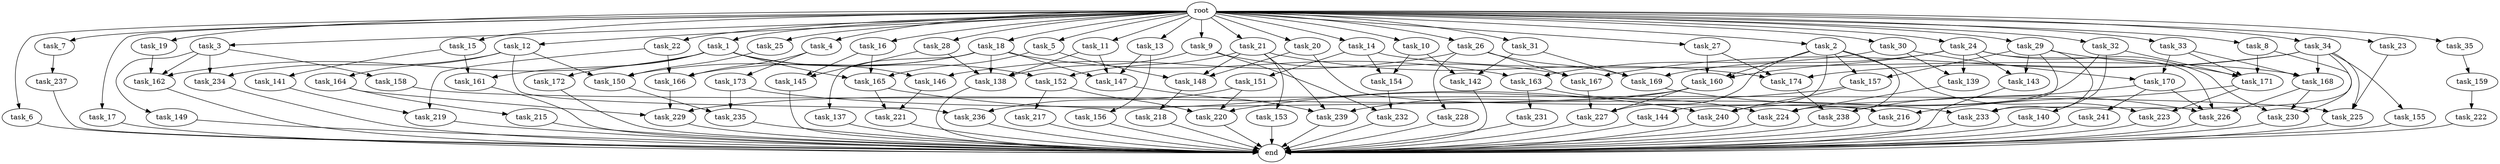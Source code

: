 digraph G {
  root [size="0.000000"];
  task_1 [size="1.024000"];
  task_2 [size="1.024000"];
  task_3 [size="1.024000"];
  task_4 [size="1.024000"];
  task_5 [size="1.024000"];
  task_6 [size="1.024000"];
  task_7 [size="1.024000"];
  task_8 [size="1.024000"];
  task_9 [size="1.024000"];
  task_10 [size="1.024000"];
  task_11 [size="1.024000"];
  task_12 [size="1.024000"];
  task_13 [size="1.024000"];
  task_14 [size="1.024000"];
  task_15 [size="1.024000"];
  task_16 [size="1.024000"];
  task_17 [size="1.024000"];
  task_18 [size="1.024000"];
  task_19 [size="1.024000"];
  task_20 [size="1.024000"];
  task_21 [size="1.024000"];
  task_22 [size="1.024000"];
  task_23 [size="1.024000"];
  task_24 [size="1.024000"];
  task_25 [size="1.024000"];
  task_26 [size="1.024000"];
  task_27 [size="1.024000"];
  task_28 [size="1.024000"];
  task_29 [size="1.024000"];
  task_30 [size="1.024000"];
  task_31 [size="1.024000"];
  task_32 [size="1.024000"];
  task_33 [size="1.024000"];
  task_34 [size="1.024000"];
  task_35 [size="1.024000"];
  task_137 [size="858993459.200000"];
  task_138 [size="1915555414.016000"];
  task_139 [size="446676598.784000"];
  task_140 [size="695784701.952000"];
  task_141 [size="214748364.800000"];
  task_142 [size="936302870.528000"];
  task_143 [size="996432412.672000"];
  task_144 [size="214748364.800000"];
  task_145 [size="841813590.016000"];
  task_146 [size="1554778161.152000"];
  task_147 [size="1769526525.952000"];
  task_148 [size="146028888.064000"];
  task_149 [size="549755813.888000"];
  task_150 [size="2027224563.712000"];
  task_151 [size="309237645.312000"];
  task_152 [size="730144440.320000"];
  task_153 [size="34359738.368000"];
  task_154 [size="1168231104.512000"];
  task_155 [size="77309411.328000"];
  task_156 [size="695784701.952000"];
  task_157 [size="1073741824.000000"];
  task_158 [size="549755813.888000"];
  task_159 [size="695784701.952000"];
  task_160 [size="773094113.280000"];
  task_161 [size="910533066.752000"];
  task_162 [size="1322849927.168000"];
  task_163 [size="1168231104.512000"];
  task_164 [size="858993459.200000"];
  task_165 [size="1151051235.328000"];
  task_166 [size="1632087572.480000"];
  task_167 [size="1357209665.536000"];
  task_168 [size="463856467.968000"];
  task_169 [size="1073741824.000000"];
  task_170 [size="386547056.640000"];
  task_171 [size="1666447310.848000"];
  task_172 [size="695784701.952000"];
  task_173 [size="77309411.328000"];
  task_174 [size="532575944.704000"];
  task_215 [size="549755813.888000"];
  task_216 [size="936302870.528000"];
  task_217 [size="695784701.952000"];
  task_218 [size="858993459.200000"];
  task_219 [size="773094113.280000"];
  task_220 [size="1322849927.168000"];
  task_221 [size="635655159.808000"];
  task_222 [size="420906795.008000"];
  task_223 [size="1073741824.000000"];
  task_224 [size="2078764171.264000"];
  task_225 [size="1047972020.224000"];
  task_226 [size="901943132.160000"];
  task_227 [size="386547056.640000"];
  task_228 [size="858993459.200000"];
  task_229 [size="1443109011.456000"];
  task_230 [size="481036337.152000"];
  task_231 [size="309237645.312000"];
  task_232 [size="970662608.896000"];
  task_233 [size="1486058684.416000"];
  task_234 [size="1408749273.088000"];
  task_235 [size="627065225.216000"];
  task_236 [size="1408749273.088000"];
  task_237 [size="77309411.328000"];
  task_238 [size="455266533.376000"];
  task_239 [size="377957122.048000"];
  task_240 [size="1194000908.288000"];
  task_241 [size="420906795.008000"];
  end [size="0.000000"];

  root -> task_1 [size="1.000000"];
  root -> task_2 [size="1.000000"];
  root -> task_3 [size="1.000000"];
  root -> task_4 [size="1.000000"];
  root -> task_5 [size="1.000000"];
  root -> task_6 [size="1.000000"];
  root -> task_7 [size="1.000000"];
  root -> task_8 [size="1.000000"];
  root -> task_9 [size="1.000000"];
  root -> task_10 [size="1.000000"];
  root -> task_11 [size="1.000000"];
  root -> task_12 [size="1.000000"];
  root -> task_13 [size="1.000000"];
  root -> task_14 [size="1.000000"];
  root -> task_15 [size="1.000000"];
  root -> task_16 [size="1.000000"];
  root -> task_17 [size="1.000000"];
  root -> task_18 [size="1.000000"];
  root -> task_19 [size="1.000000"];
  root -> task_20 [size="1.000000"];
  root -> task_21 [size="1.000000"];
  root -> task_22 [size="1.000000"];
  root -> task_23 [size="1.000000"];
  root -> task_24 [size="1.000000"];
  root -> task_25 [size="1.000000"];
  root -> task_26 [size="1.000000"];
  root -> task_27 [size="1.000000"];
  root -> task_28 [size="1.000000"];
  root -> task_29 [size="1.000000"];
  root -> task_30 [size="1.000000"];
  root -> task_31 [size="1.000000"];
  root -> task_32 [size="1.000000"];
  root -> task_33 [size="1.000000"];
  root -> task_34 [size="1.000000"];
  root -> task_35 [size="1.000000"];
  task_1 -> task_146 [size="679477248.000000"];
  task_1 -> task_152 [size="679477248.000000"];
  task_1 -> task_161 [size="679477248.000000"];
  task_1 -> task_162 [size="679477248.000000"];
  task_1 -> task_165 [size="679477248.000000"];
  task_1 -> task_172 [size="679477248.000000"];
  task_2 -> task_144 [size="209715200.000000"];
  task_2 -> task_157 [size="209715200.000000"];
  task_2 -> task_160 [size="209715200.000000"];
  task_2 -> task_223 [size="209715200.000000"];
  task_2 -> task_224 [size="209715200.000000"];
  task_2 -> task_227 [size="209715200.000000"];
  task_3 -> task_149 [size="536870912.000000"];
  task_3 -> task_158 [size="536870912.000000"];
  task_3 -> task_162 [size="536870912.000000"];
  task_3 -> task_234 [size="536870912.000000"];
  task_4 -> task_166 [size="75497472.000000"];
  task_4 -> task_173 [size="75497472.000000"];
  task_5 -> task_148 [size="33554432.000000"];
  task_5 -> task_165 [size="33554432.000000"];
  task_6 -> end [size="1.000000"];
  task_7 -> task_237 [size="75497472.000000"];
  task_8 -> task_171 [size="33554432.000000"];
  task_8 -> task_230 [size="33554432.000000"];
  task_9 -> task_138 [size="411041792.000000"];
  task_9 -> task_167 [size="411041792.000000"];
  task_9 -> task_232 [size="411041792.000000"];
  task_10 -> task_142 [size="838860800.000000"];
  task_10 -> task_154 [size="838860800.000000"];
  task_11 -> task_138 [size="209715200.000000"];
  task_11 -> task_147 [size="209715200.000000"];
  task_12 -> task_150 [size="838860800.000000"];
  task_12 -> task_164 [size="838860800.000000"];
  task_12 -> task_234 [size="838860800.000000"];
  task_12 -> task_236 [size="838860800.000000"];
  task_13 -> task_147 [size="679477248.000000"];
  task_13 -> task_156 [size="679477248.000000"];
  task_14 -> task_151 [size="301989888.000000"];
  task_14 -> task_154 [size="301989888.000000"];
  task_14 -> task_168 [size="301989888.000000"];
  task_15 -> task_141 [size="209715200.000000"];
  task_15 -> task_161 [size="209715200.000000"];
  task_16 -> task_145 [size="411041792.000000"];
  task_16 -> task_165 [size="411041792.000000"];
  task_17 -> end [size="1.000000"];
  task_18 -> task_137 [size="838860800.000000"];
  task_18 -> task_138 [size="838860800.000000"];
  task_18 -> task_147 [size="838860800.000000"];
  task_18 -> task_150 [size="838860800.000000"];
  task_18 -> task_163 [size="838860800.000000"];
  task_18 -> task_166 [size="838860800.000000"];
  task_19 -> task_162 [size="75497472.000000"];
  task_20 -> task_148 [size="75497472.000000"];
  task_20 -> task_216 [size="75497472.000000"];
  task_21 -> task_148 [size="33554432.000000"];
  task_21 -> task_152 [size="33554432.000000"];
  task_21 -> task_153 [size="33554432.000000"];
  task_21 -> task_174 [size="33554432.000000"];
  task_21 -> task_239 [size="33554432.000000"];
  task_22 -> task_166 [size="679477248.000000"];
  task_22 -> task_219 [size="679477248.000000"];
  task_23 -> task_225 [size="411041792.000000"];
  task_24 -> task_139 [size="134217728.000000"];
  task_24 -> task_143 [size="134217728.000000"];
  task_24 -> task_160 [size="134217728.000000"];
  task_24 -> task_169 [size="134217728.000000"];
  task_24 -> task_226 [size="134217728.000000"];
  task_24 -> task_230 [size="134217728.000000"];
  task_25 -> task_150 [size="301989888.000000"];
  task_26 -> task_146 [size="838860800.000000"];
  task_26 -> task_167 [size="838860800.000000"];
  task_26 -> task_169 [size="838860800.000000"];
  task_26 -> task_228 [size="838860800.000000"];
  task_27 -> task_160 [size="411041792.000000"];
  task_27 -> task_174 [size="411041792.000000"];
  task_28 -> task_138 [size="411041792.000000"];
  task_28 -> task_145 [size="411041792.000000"];
  task_29 -> task_143 [size="838860800.000000"];
  task_29 -> task_157 [size="838860800.000000"];
  task_29 -> task_171 [size="838860800.000000"];
  task_29 -> task_224 [size="838860800.000000"];
  task_29 -> task_233 [size="838860800.000000"];
  task_30 -> task_139 [size="301989888.000000"];
  task_30 -> task_163 [size="301989888.000000"];
  task_30 -> task_170 [size="301989888.000000"];
  task_31 -> task_142 [size="75497472.000000"];
  task_31 -> task_169 [size="75497472.000000"];
  task_32 -> task_140 [size="679477248.000000"];
  task_32 -> task_171 [size="679477248.000000"];
  task_32 -> task_240 [size="679477248.000000"];
  task_33 -> task_168 [size="75497472.000000"];
  task_33 -> task_170 [size="75497472.000000"];
  task_33 -> task_171 [size="75497472.000000"];
  task_34 -> task_155 [size="75497472.000000"];
  task_34 -> task_167 [size="75497472.000000"];
  task_34 -> task_168 [size="75497472.000000"];
  task_34 -> task_174 [size="75497472.000000"];
  task_34 -> task_225 [size="75497472.000000"];
  task_34 -> task_233 [size="75497472.000000"];
  task_35 -> task_159 [size="679477248.000000"];
  task_137 -> end [size="1.000000"];
  task_138 -> end [size="1.000000"];
  task_139 -> task_224 [size="679477248.000000"];
  task_140 -> end [size="1.000000"];
  task_141 -> task_219 [size="75497472.000000"];
  task_142 -> end [size="1.000000"];
  task_143 -> end [size="1.000000"];
  task_144 -> end [size="1.000000"];
  task_145 -> end [size="1.000000"];
  task_146 -> task_221 [size="209715200.000000"];
  task_147 -> task_239 [size="301989888.000000"];
  task_148 -> task_218 [size="838860800.000000"];
  task_149 -> end [size="1.000000"];
  task_150 -> task_235 [size="75497472.000000"];
  task_151 -> task_220 [size="536870912.000000"];
  task_151 -> task_236 [size="536870912.000000"];
  task_152 -> task_217 [size="679477248.000000"];
  task_152 -> task_220 [size="679477248.000000"];
  task_153 -> end [size="1.000000"];
  task_154 -> task_232 [size="536870912.000000"];
  task_155 -> end [size="1.000000"];
  task_156 -> end [size="1.000000"];
  task_157 -> task_220 [size="75497472.000000"];
  task_157 -> task_240 [size="75497472.000000"];
  task_158 -> task_225 [size="536870912.000000"];
  task_159 -> task_222 [size="411041792.000000"];
  task_160 -> task_227 [size="33554432.000000"];
  task_160 -> task_229 [size="33554432.000000"];
  task_160 -> task_239 [size="33554432.000000"];
  task_161 -> end [size="1.000000"];
  task_162 -> end [size="1.000000"];
  task_163 -> task_224 [size="301989888.000000"];
  task_163 -> task_231 [size="301989888.000000"];
  task_164 -> task_215 [size="536870912.000000"];
  task_164 -> task_229 [size="536870912.000000"];
  task_165 -> task_221 [size="411041792.000000"];
  task_165 -> task_240 [size="411041792.000000"];
  task_166 -> task_229 [size="838860800.000000"];
  task_167 -> task_227 [size="134217728.000000"];
  task_168 -> task_226 [size="301989888.000000"];
  task_168 -> task_230 [size="301989888.000000"];
  task_169 -> task_226 [size="33554432.000000"];
  task_170 -> task_226 [size="411041792.000000"];
  task_170 -> task_238 [size="411041792.000000"];
  task_170 -> task_241 [size="411041792.000000"];
  task_171 -> task_216 [size="838860800.000000"];
  task_171 -> task_223 [size="838860800.000000"];
  task_172 -> end [size="1.000000"];
  task_173 -> task_233 [size="536870912.000000"];
  task_173 -> task_235 [size="536870912.000000"];
  task_174 -> task_238 [size="33554432.000000"];
  task_215 -> end [size="1.000000"];
  task_216 -> end [size="1.000000"];
  task_217 -> end [size="1.000000"];
  task_218 -> end [size="1.000000"];
  task_219 -> end [size="1.000000"];
  task_220 -> end [size="1.000000"];
  task_221 -> end [size="1.000000"];
  task_222 -> end [size="1.000000"];
  task_223 -> end [size="1.000000"];
  task_224 -> end [size="1.000000"];
  task_225 -> end [size="1.000000"];
  task_226 -> end [size="1.000000"];
  task_227 -> end [size="1.000000"];
  task_228 -> end [size="1.000000"];
  task_229 -> end [size="1.000000"];
  task_230 -> end [size="1.000000"];
  task_231 -> end [size="1.000000"];
  task_232 -> end [size="1.000000"];
  task_233 -> end [size="1.000000"];
  task_234 -> end [size="1.000000"];
  task_235 -> end [size="1.000000"];
  task_236 -> end [size="1.000000"];
  task_237 -> end [size="1.000000"];
  task_238 -> end [size="1.000000"];
  task_239 -> end [size="1.000000"];
  task_240 -> end [size="1.000000"];
  task_241 -> end [size="1.000000"];
}
